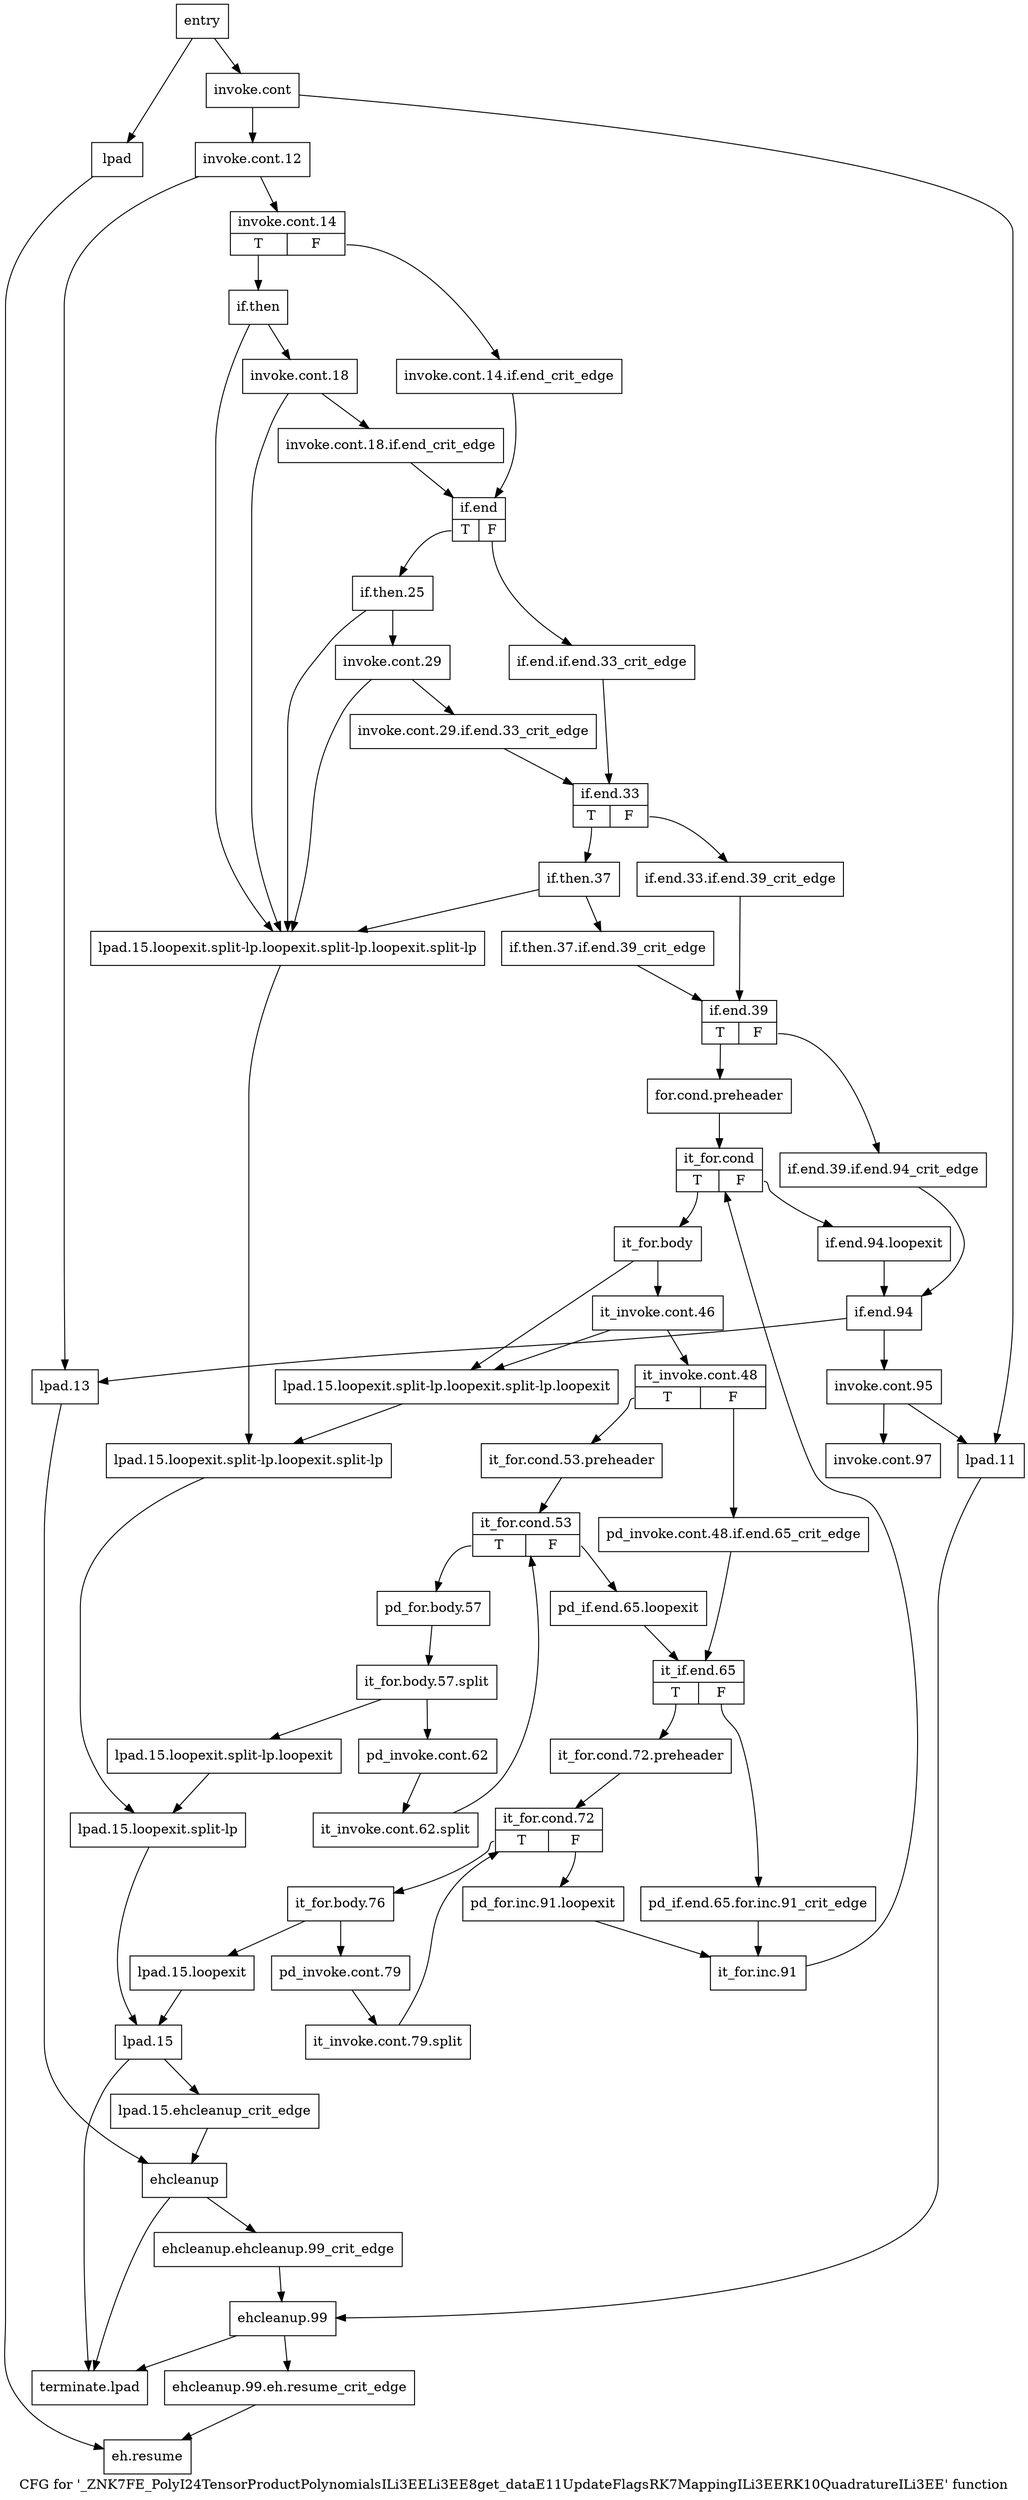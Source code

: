 digraph "CFG for '_ZNK7FE_PolyI24TensorProductPolynomialsILi3EELi3EE8get_dataE11UpdateFlagsRK7MappingILi3EERK10QuadratureILi3EE' function" {
	label="CFG for '_ZNK7FE_PolyI24TensorProductPolynomialsILi3EELi3EE8get_dataE11UpdateFlagsRK7MappingILi3EERK10QuadratureILi3EE' function";

	Node0x89dab40 [shape=record,label="{entry}"];
	Node0x89dab40 -> Node0x89dab90;
	Node0x89dab40 -> Node0x89dadc0;
	Node0x89dab90 [shape=record,label="{invoke.cont}"];
	Node0x89dab90 -> Node0x89dabe0;
	Node0x89dab90 -> Node0x89dae10;
	Node0x89dabe0 [shape=record,label="{invoke.cont.12}"];
	Node0x89dabe0 -> Node0x89dac30;
	Node0x89dabe0 -> Node0x89dae60;
	Node0x89dac30 [shape=record,label="{invoke.cont.14|{<s0>T|<s1>F}}"];
	Node0x89dac30:s0 -> Node0x89dacd0;
	Node0x89dac30:s1 -> Node0x89dac80;
	Node0x89dac80 [shape=record,label="{invoke.cont.14.if.end_crit_edge}"];
	Node0x89dac80 -> Node0x89db130;
	Node0x89dacd0 [shape=record,label="{if.then}"];
	Node0x89dacd0 -> Node0x89dad20;
	Node0x89dacd0 -> Node0x89dafa0;
	Node0x89dad20 [shape=record,label="{invoke.cont.18}"];
	Node0x89dad20 -> Node0x89dad70;
	Node0x89dad20 -> Node0x89dafa0;
	Node0x89dad70 [shape=record,label="{invoke.cont.18.if.end_crit_edge}"];
	Node0x89dad70 -> Node0x89db130;
	Node0x89dadc0 [shape=record,label="{lpad}"];
	Node0x89dadc0 -> Node0x89dbd10;
	Node0x89dae10 [shape=record,label="{lpad.11}"];
	Node0x89dae10 -> Node0x89dbc70;
	Node0x89dae60 [shape=record,label="{lpad.13}"];
	Node0x89dae60 -> Node0x89dbbd0;
	Node0x89daeb0 [shape=record,label="{lpad.15.loopexit}"];
	Node0x89daeb0 -> Node0x89db090;
	Node0x89daf00 [shape=record,label="{lpad.15.loopexit.split-lp.loopexit}"];
	Node0x89daf00 -> Node0x89db040;
	Node0x89daf50 [shape=record,label="{lpad.15.loopexit.split-lp.loopexit.split-lp.loopexit}"];
	Node0x89daf50 -> Node0x89daff0;
	Node0x89dafa0 [shape=record,label="{lpad.15.loopexit.split-lp.loopexit.split-lp.loopexit.split-lp}"];
	Node0x89dafa0 -> Node0x89daff0;
	Node0x89daff0 [shape=record,label="{lpad.15.loopexit.split-lp.loopexit.split-lp}"];
	Node0x89daff0 -> Node0x89db040;
	Node0x89db040 [shape=record,label="{lpad.15.loopexit.split-lp}"];
	Node0x89db040 -> Node0x89db090;
	Node0x89db090 [shape=record,label="{lpad.15}"];
	Node0x89db090 -> Node0x89db0e0;
	Node0x89db090 -> Node0x89dbd60;
	Node0x89db0e0 [shape=record,label="{lpad.15.ehcleanup_crit_edge}"];
	Node0x89db0e0 -> Node0x89dbbd0;
	Node0x89db130 [shape=record,label="{if.end|{<s0>T|<s1>F}}"];
	Node0x89db130:s0 -> Node0x89db1d0;
	Node0x89db130:s1 -> Node0x89db180;
	Node0x89db180 [shape=record,label="{if.end.if.end.33_crit_edge}"];
	Node0x89db180 -> Node0x89db2c0;
	Node0x89db1d0 [shape=record,label="{if.then.25}"];
	Node0x89db1d0 -> Node0x89db220;
	Node0x89db1d0 -> Node0x89dafa0;
	Node0x89db220 [shape=record,label="{invoke.cont.29}"];
	Node0x89db220 -> Node0x89db270;
	Node0x89db220 -> Node0x89dafa0;
	Node0x89db270 [shape=record,label="{invoke.cont.29.if.end.33_crit_edge}"];
	Node0x89db270 -> Node0x89db2c0;
	Node0x89db2c0 [shape=record,label="{if.end.33|{<s0>T|<s1>F}}"];
	Node0x89db2c0:s0 -> Node0x89db360;
	Node0x89db2c0:s1 -> Node0x89db310;
	Node0x89db310 [shape=record,label="{if.end.33.if.end.39_crit_edge}"];
	Node0x89db310 -> Node0x89db400;
	Node0x89db360 [shape=record,label="{if.then.37}"];
	Node0x89db360 -> Node0x89db3b0;
	Node0x89db360 -> Node0x89dafa0;
	Node0x89db3b0 [shape=record,label="{if.then.37.if.end.39_crit_edge}"];
	Node0x89db3b0 -> Node0x89db400;
	Node0x89db400 [shape=record,label="{if.end.39|{<s0>T|<s1>F}}"];
	Node0x89db400:s0 -> Node0x89db4a0;
	Node0x89db400:s1 -> Node0x89db450;
	Node0x89db450 [shape=record,label="{if.end.39.if.end.94_crit_edge}"];
	Node0x89db450 -> Node0x89dbae0;
	Node0x89db4a0 [shape=record,label="{for.cond.preheader}"];
	Node0x89db4a0 -> Node0x89db4f0;
	Node0x89db4f0 [shape=record,label="{it_for.cond|{<s0>T|<s1>F}}"];
	Node0x89db4f0:s0 -> Node0x89db540;
	Node0x89db4f0:s1 -> Node0x89dba90;
	Node0x89db540 [shape=record,label="{it_for.body}"];
	Node0x89db540 -> Node0x89db590;
	Node0x89db540 -> Node0x89daf50;
	Node0x89db590 [shape=record,label="{it_invoke.cont.46}"];
	Node0x89db590 -> Node0x89db5e0;
	Node0x89db590 -> Node0x89daf50;
	Node0x89db5e0 [shape=record,label="{it_invoke.cont.48|{<s0>T|<s1>F}}"];
	Node0x89db5e0:s0 -> Node0x89db680;
	Node0x89db5e0:s1 -> Node0x89db630;
	Node0x89db630 [shape=record,label="{pd_invoke.cont.48.if.end.65_crit_edge}"];
	Node0x89db630 -> Node0x89db810;
	Node0x89db680 [shape=record,label="{it_for.cond.53.preheader}"];
	Node0x89db680 -> Node0x89db6d0;
	Node0x89db6d0 [shape=record,label="{it_for.cond.53|{<s0>T|<s1>F}}"];
	Node0x89db6d0:s0 -> Node0x89db720;
	Node0x89db6d0:s1 -> Node0x89db7c0;
	Node0x89db720 [shape=record,label="{pd_for.body.57}"];
	Node0x89db720 -> Node0xc6b8a50;
	Node0xc6b8a50 [shape=record,label="{it_for.body.57.split}"];
	Node0xc6b8a50 -> Node0x89db770;
	Node0xc6b8a50 -> Node0x89daf00;
	Node0x89db770 [shape=record,label="{pd_invoke.cont.62}"];
	Node0x89db770 -> Node0xc3e5660;
	Node0xc3e5660 [shape=record,label="{it_invoke.cont.62.split}"];
	Node0xc3e5660 -> Node0x89db6d0;
	Node0x89db7c0 [shape=record,label="{pd_if.end.65.loopexit}"];
	Node0x89db7c0 -> Node0x89db810;
	Node0x89db810 [shape=record,label="{it_if.end.65|{<s0>T|<s1>F}}"];
	Node0x89db810:s0 -> Node0x89db8b0;
	Node0x89db810:s1 -> Node0x89db860;
	Node0x89db860 [shape=record,label="{pd_if.end.65.for.inc.91_crit_edge}"];
	Node0x89db860 -> Node0x89dba40;
	Node0x89db8b0 [shape=record,label="{it_for.cond.72.preheader}"];
	Node0x89db8b0 -> Node0x89db900;
	Node0x89db900 [shape=record,label="{it_for.cond.72|{<s0>T|<s1>F}}"];
	Node0x89db900:s0 -> Node0x89db950;
	Node0x89db900:s1 -> Node0x89db9f0;
	Node0x89db950 [shape=record,label="{it_for.body.76}"];
	Node0x89db950 -> Node0x89db9a0;
	Node0x89db950 -> Node0x89daeb0;
	Node0x89db9a0 [shape=record,label="{pd_invoke.cont.79}"];
	Node0x89db9a0 -> Node0xc48a960;
	Node0xc48a960 [shape=record,label="{it_invoke.cont.79.split}"];
	Node0xc48a960 -> Node0x89db900;
	Node0x89db9f0 [shape=record,label="{pd_for.inc.91.loopexit}"];
	Node0x89db9f0 -> Node0x89dba40;
	Node0x89dba40 [shape=record,label="{it_for.inc.91}"];
	Node0x89dba40 -> Node0x89db4f0;
	Node0x89dba90 [shape=record,label="{if.end.94.loopexit}"];
	Node0x89dba90 -> Node0x89dbae0;
	Node0x89dbae0 [shape=record,label="{if.end.94}"];
	Node0x89dbae0 -> Node0x89dbb30;
	Node0x89dbae0 -> Node0x89dae60;
	Node0x89dbb30 [shape=record,label="{invoke.cont.95}"];
	Node0x89dbb30 -> Node0x89dbb80;
	Node0x89dbb30 -> Node0x89dae10;
	Node0x89dbb80 [shape=record,label="{invoke.cont.97}"];
	Node0x89dbbd0 [shape=record,label="{ehcleanup}"];
	Node0x89dbbd0 -> Node0x89dbc20;
	Node0x89dbbd0 -> Node0x89dbd60;
	Node0x89dbc20 [shape=record,label="{ehcleanup.ehcleanup.99_crit_edge}"];
	Node0x89dbc20 -> Node0x89dbc70;
	Node0x89dbc70 [shape=record,label="{ehcleanup.99}"];
	Node0x89dbc70 -> Node0x89dbcc0;
	Node0x89dbc70 -> Node0x89dbd60;
	Node0x89dbcc0 [shape=record,label="{ehcleanup.99.eh.resume_crit_edge}"];
	Node0x89dbcc0 -> Node0x89dbd10;
	Node0x89dbd10 [shape=record,label="{eh.resume}"];
	Node0x89dbd60 [shape=record,label="{terminate.lpad}"];
}

